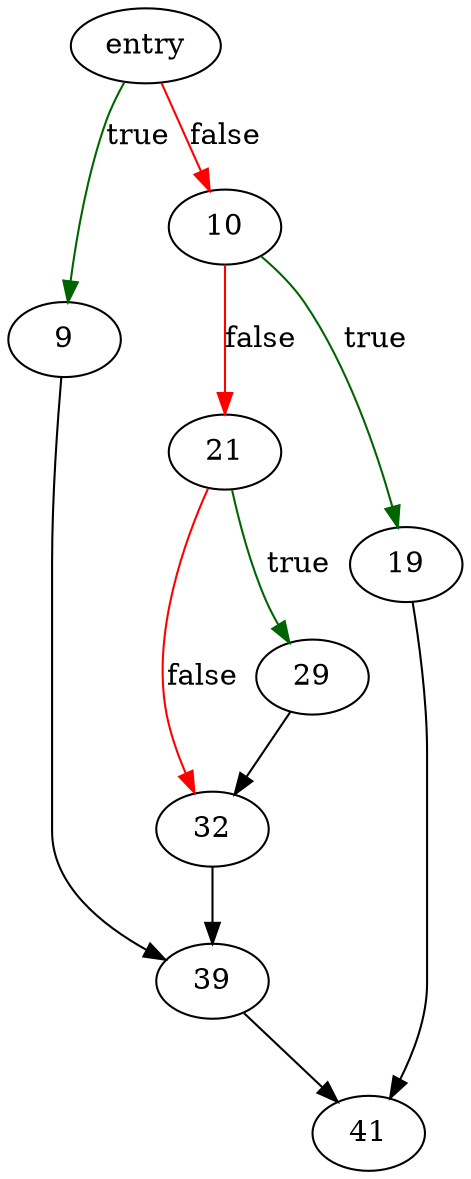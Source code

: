 digraph "sqlite3_finalize" {
	// Node definitions.
	1 [label=entry];
	9;
	10;
	19;
	21;
	29;
	32;
	39;
	41;

	// Edge definitions.
	1 -> 9 [
		color=darkgreen
		label=true
	];
	1 -> 10 [
		color=red
		label=false
	];
	9 -> 39;
	10 -> 19 [
		color=darkgreen
		label=true
	];
	10 -> 21 [
		color=red
		label=false
	];
	19 -> 41;
	21 -> 29 [
		color=darkgreen
		label=true
	];
	21 -> 32 [
		color=red
		label=false
	];
	29 -> 32;
	32 -> 39;
	39 -> 41;
}